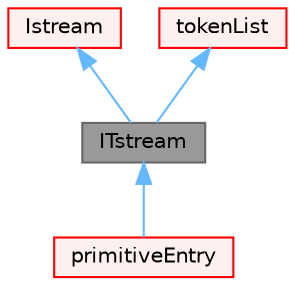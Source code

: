 digraph "ITstream"
{
 // LATEX_PDF_SIZE
  bgcolor="transparent";
  edge [fontname=Helvetica,fontsize=10,labelfontname=Helvetica,labelfontsize=10];
  node [fontname=Helvetica,fontsize=10,shape=box,height=0.2,width=0.4];
  Node1 [id="Node000001",label="ITstream",height=0.2,width=0.4,color="gray40", fillcolor="grey60", style="filled", fontcolor="black",tooltip="An input stream of tokens."];
  Node2 -> Node1 [id="edge1_Node000001_Node000002",dir="back",color="steelblue1",style="solid",tooltip=" "];
  Node2 [id="Node000002",label="Istream",height=0.2,width=0.4,color="red", fillcolor="#FFF0F0", style="filled",URL="$classFoam_1_1Istream.html",tooltip="An Istream is an abstract base class for all input systems (streams, files, token lists etc)...."];
  Node5 -> Node1 [id="edge2_Node000001_Node000005",dir="back",color="steelblue1",style="solid",tooltip=" "];
  Node5 [id="Node000005",label="tokenList",height=0.2,width=0.4,color="red", fillcolor="#FFF0F0", style="filled",URL="$classFoam_1_1List.html",tooltip=" "];
  Node1 -> Node9 [id="edge3_Node000001_Node000009",dir="back",color="steelblue1",style="solid",tooltip=" "];
  Node9 [id="Node000009",label="primitiveEntry",height=0.2,width=0.4,color="red", fillcolor="#FFF0F0", style="filled",URL="$classFoam_1_1primitiveEntry.html",tooltip="A keyword and a list of tokens comprise a primitiveEntry. A primitiveEntry can be read,..."];
}
